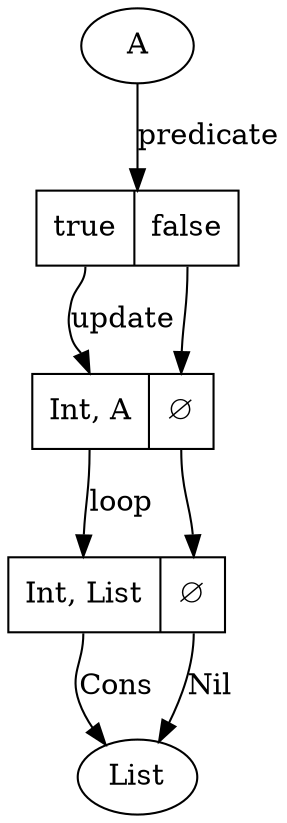 digraph {
    A
    ListStruct[shape=record label="<cons> Int, List| <nil> ∅" class="disabled"]
    ListStruct2[shape=record label="<cons> Int, A| <nil> ∅"]
    choice[shape=record label="<true> true|<false> false" class="predicate,disabled"]
    List[class="disabled"]

    A                -> choice[label=predicate class="disabled"]
    choice:true      -> ListStruct2:cons[label=update class="disabled"]
    choice:false     -> ListStruct2:nil[class="disabled"]
    ListStruct2:cons -> ListStruct:cons [label=loop class="disabled"]
    ListStruct2:nil  -> ListStruct:nil[class="disabled"]
    ListStruct:cons  -> List [label="Cons" class="pattern,disabled"]
    ListStruct:nil   -> List [label="Nil" class="pattern,disabled"]
}
